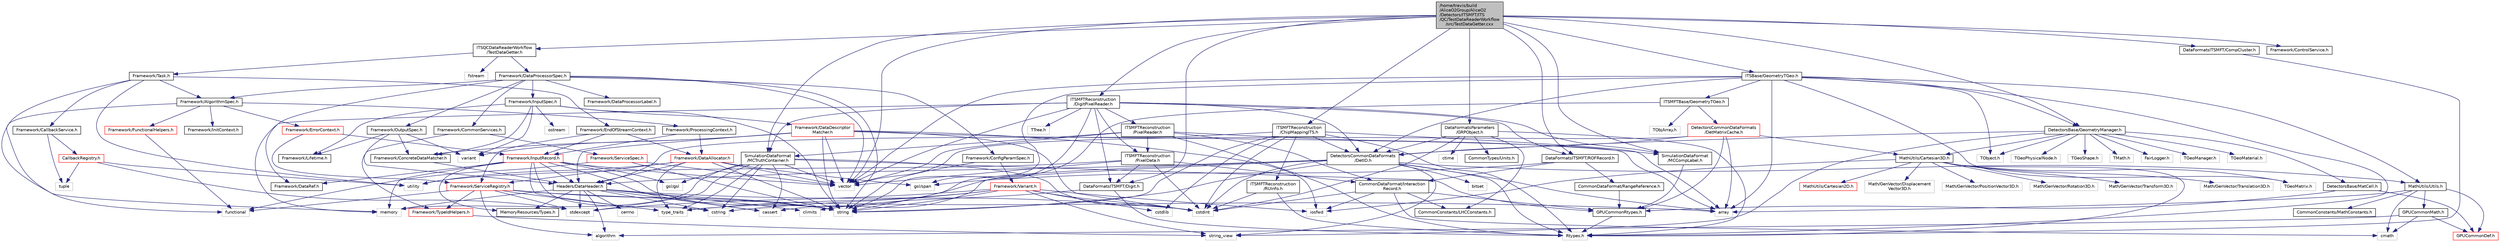 digraph "/home/travis/build/AliceO2Group/AliceO2/Detectors/ITSMFT/ITS/QC/TestDataReaderWorkflow/src/TestDataGetter.cxx"
{
 // INTERACTIVE_SVG=YES
  bgcolor="transparent";
  edge [fontname="Helvetica",fontsize="10",labelfontname="Helvetica",labelfontsize="10"];
  node [fontname="Helvetica",fontsize="10",shape=record];
  Node0 [label="/home/travis/build\l/AliceO2Group/AliceO2\l/Detectors/ITSMFT/ITS\l/QC/TestDataReaderWorkflow\l/src/TestDataGetter.cxx",height=0.2,width=0.4,color="black", fillcolor="grey75", style="filled", fontcolor="black"];
  Node0 -> Node1 [color="midnightblue",fontsize="10",style="solid",fontname="Helvetica"];
  Node1 [label="vector",height=0.2,width=0.4,color="grey75"];
  Node0 -> Node2 [color="midnightblue",fontsize="10",style="solid",fontname="Helvetica"];
  Node2 [label="Framework/ControlService.h",height=0.2,width=0.4,color="black",URL="$d2/d43/ControlService_8h.html"];
  Node0 -> Node3 [color="midnightblue",fontsize="10",style="solid",fontname="Helvetica"];
  Node3 [label="ITSQCDataReaderWorkflow\l/TestDataGetter.h",height=0.2,width=0.4,color="black",URL="$d6/d92/TestDataGetter_8h.html"];
  Node3 -> Node4 [color="midnightblue",fontsize="10",style="solid",fontname="Helvetica"];
  Node4 [label="fstream",height=0.2,width=0.4,color="grey75"];
  Node3 -> Node5 [color="midnightblue",fontsize="10",style="solid",fontname="Helvetica"];
  Node5 [label="Framework/DataProcessorSpec.h",height=0.2,width=0.4,color="black",URL="$d0/df4/DataProcessorSpec_8h.html"];
  Node5 -> Node6 [color="midnightblue",fontsize="10",style="solid",fontname="Helvetica"];
  Node6 [label="Framework/AlgorithmSpec.h",height=0.2,width=0.4,color="black",URL="$d0/d14/AlgorithmSpec_8h.html"];
  Node6 -> Node7 [color="midnightblue",fontsize="10",style="solid",fontname="Helvetica"];
  Node7 [label="Framework/ProcessingContext.h",height=0.2,width=0.4,color="black",URL="$de/d6a/ProcessingContext_8h.html"];
  Node7 -> Node8 [color="midnightblue",fontsize="10",style="solid",fontname="Helvetica"];
  Node8 [label="Framework/InputRecord.h",height=0.2,width=0.4,color="red",URL="$d6/d5c/InputRecord_8h.html"];
  Node8 -> Node9 [color="midnightblue",fontsize="10",style="solid",fontname="Helvetica"];
  Node9 [label="Framework/DataRef.h",height=0.2,width=0.4,color="black",URL="$d5/dfb/DataRef_8h.html"];
  Node8 -> Node22 [color="midnightblue",fontsize="10",style="solid",fontname="Helvetica"];
  Node22 [label="MemoryResources/Types.h",height=0.2,width=0.4,color="black",URL="$d7/df8/Types_8h.html"];
  Node8 -> Node47 [color="midnightblue",fontsize="10",style="solid",fontname="Helvetica"];
  Node47 [label="Headers/DataHeader.h",height=0.2,width=0.4,color="black",URL="$dc/dcd/DataHeader_8h.html"];
  Node47 -> Node48 [color="midnightblue",fontsize="10",style="solid",fontname="Helvetica"];
  Node48 [label="cstdint",height=0.2,width=0.4,color="grey75"];
  Node47 -> Node20 [color="midnightblue",fontsize="10",style="solid",fontname="Helvetica"];
  Node20 [label="memory",height=0.2,width=0.4,color="grey75"];
  Node47 -> Node49 [color="midnightblue",fontsize="10",style="solid",fontname="Helvetica"];
  Node49 [label="cassert",height=0.2,width=0.4,color="grey75"];
  Node47 -> Node50 [color="midnightblue",fontsize="10",style="solid",fontname="Helvetica"];
  Node50 [label="cstring",height=0.2,width=0.4,color="grey75"];
  Node47 -> Node51 [color="midnightblue",fontsize="10",style="solid",fontname="Helvetica"];
  Node51 [label="algorithm",height=0.2,width=0.4,color="grey75"];
  Node47 -> Node52 [color="midnightblue",fontsize="10",style="solid",fontname="Helvetica"];
  Node52 [label="stdexcept",height=0.2,width=0.4,color="grey75"];
  Node47 -> Node53 [color="midnightblue",fontsize="10",style="solid",fontname="Helvetica"];
  Node53 [label="string",height=0.2,width=0.4,color="grey75"];
  Node47 -> Node54 [color="midnightblue",fontsize="10",style="solid",fontname="Helvetica"];
  Node54 [label="climits",height=0.2,width=0.4,color="grey75"];
  Node47 -> Node22 [color="midnightblue",fontsize="10",style="solid",fontname="Helvetica"];
  Node47 -> Node55 [color="midnightblue",fontsize="10",style="solid",fontname="Helvetica"];
  Node55 [label="cerrno",height=0.2,width=0.4,color="grey75"];
  Node8 -> Node30 [color="midnightblue",fontsize="10",style="solid",fontname="Helvetica"];
  Node30 [label="gsl/gsl",height=0.2,width=0.4,color="grey75"];
  Node8 -> Node53 [color="midnightblue",fontsize="10",style="solid",fontname="Helvetica"];
  Node8 -> Node1 [color="midnightblue",fontsize="10",style="solid",fontname="Helvetica"];
  Node8 -> Node50 [color="midnightblue",fontsize="10",style="solid",fontname="Helvetica"];
  Node8 -> Node49 [color="midnightblue",fontsize="10",style="solid",fontname="Helvetica"];
  Node8 -> Node20 [color="midnightblue",fontsize="10",style="solid",fontname="Helvetica"];
  Node8 -> Node26 [color="midnightblue",fontsize="10",style="solid",fontname="Helvetica"];
  Node26 [label="type_traits",height=0.2,width=0.4,color="grey75"];
  Node7 -> Node91 [color="midnightblue",fontsize="10",style="solid",fontname="Helvetica"];
  Node91 [label="Framework/DataAllocator.h",height=0.2,width=0.4,color="red",URL="$d1/d28/DataAllocator_8h.html"];
  Node91 -> Node104 [color="midnightblue",fontsize="10",style="solid",fontname="Helvetica"];
  Node104 [label="Framework/ServiceRegistry.h",height=0.2,width=0.4,color="red",URL="$d8/d17/ServiceRegistry_8h.html"];
  Node104 -> Node106 [color="midnightblue",fontsize="10",style="solid",fontname="Helvetica"];
  Node106 [label="Framework/TypeIdHelpers.h",height=0.2,width=0.4,color="red",URL="$d2/d9a/TypeIdHelpers_8h.html"];
  Node106 -> Node107 [color="midnightblue",fontsize="10",style="solid",fontname="Helvetica"];
  Node107 [label="string_view",height=0.2,width=0.4,color="grey75"];
  Node104 -> Node51 [color="midnightblue",fontsize="10",style="solid",fontname="Helvetica"];
  Node104 -> Node33 [color="midnightblue",fontsize="10",style="solid",fontname="Helvetica"];
  Node33 [label="array",height=0.2,width=0.4,color="grey75"];
  Node104 -> Node85 [color="midnightblue",fontsize="10",style="solid",fontname="Helvetica"];
  Node85 [label="functional",height=0.2,width=0.4,color="grey75"];
  Node104 -> Node53 [color="midnightblue",fontsize="10",style="solid",fontname="Helvetica"];
  Node104 -> Node26 [color="midnightblue",fontsize="10",style="solid",fontname="Helvetica"];
  Node104 -> Node52 [color="midnightblue",fontsize="10",style="solid",fontname="Helvetica"];
  Node91 -> Node47 [color="midnightblue",fontsize="10",style="solid",fontname="Helvetica"];
  Node91 -> Node19 [color="midnightblue",fontsize="10",style="solid",fontname="Helvetica"];
  Node19 [label="gsl/span",height=0.2,width=0.4,color="grey75"];
  Node91 -> Node1 [color="midnightblue",fontsize="10",style="solid",fontname="Helvetica"];
  Node91 -> Node53 [color="midnightblue",fontsize="10",style="solid",fontname="Helvetica"];
  Node91 -> Node32 [color="midnightblue",fontsize="10",style="solid",fontname="Helvetica"];
  Node32 [label="utility",height=0.2,width=0.4,color="grey75"];
  Node91 -> Node26 [color="midnightblue",fontsize="10",style="solid",fontname="Helvetica"];
  Node6 -> Node110 [color="midnightblue",fontsize="10",style="solid",fontname="Helvetica"];
  Node110 [label="Framework/ErrorContext.h",height=0.2,width=0.4,color="red",URL="$d7/dad/ErrorContext_8h.html"];
  Node110 -> Node8 [color="midnightblue",fontsize="10",style="solid",fontname="Helvetica"];
  Node110 -> Node104 [color="midnightblue",fontsize="10",style="solid",fontname="Helvetica"];
  Node6 -> Node111 [color="midnightblue",fontsize="10",style="solid",fontname="Helvetica"];
  Node111 [label="Framework/InitContext.h",height=0.2,width=0.4,color="black",URL="$d4/d2b/InitContext_8h.html"];
  Node6 -> Node112 [color="midnightblue",fontsize="10",style="solid",fontname="Helvetica"];
  Node112 [label="Framework/FunctionalHelpers.h",height=0.2,width=0.4,color="red",URL="$de/d9b/FunctionalHelpers_8h.html"];
  Node112 -> Node85 [color="midnightblue",fontsize="10",style="solid",fontname="Helvetica"];
  Node6 -> Node85 [color="midnightblue",fontsize="10",style="solid",fontname="Helvetica"];
  Node5 -> Node114 [color="midnightblue",fontsize="10",style="solid",fontname="Helvetica"];
  Node114 [label="Framework/ConfigParamSpec.h",height=0.2,width=0.4,color="black",URL="$d0/d1c/ConfigParamSpec_8h.html"];
  Node114 -> Node115 [color="midnightblue",fontsize="10",style="solid",fontname="Helvetica"];
  Node115 [label="Framework/Variant.h",height=0.2,width=0.4,color="red",URL="$de/d56/Variant_8h.html"];
  Node115 -> Node26 [color="midnightblue",fontsize="10",style="solid",fontname="Helvetica"];
  Node115 -> Node50 [color="midnightblue",fontsize="10",style="solid",fontname="Helvetica"];
  Node115 -> Node48 [color="midnightblue",fontsize="10",style="solid",fontname="Helvetica"];
  Node115 -> Node116 [color="midnightblue",fontsize="10",style="solid",fontname="Helvetica"];
  Node116 [label="cstdlib",height=0.2,width=0.4,color="grey75"];
  Node115 -> Node52 [color="midnightblue",fontsize="10",style="solid",fontname="Helvetica"];
  Node115 -> Node75 [color="midnightblue",fontsize="10",style="solid",fontname="Helvetica"];
  Node75 [label="iosfwd",height=0.2,width=0.4,color="grey75"];
  Node115 -> Node107 [color="midnightblue",fontsize="10",style="solid",fontname="Helvetica"];
  Node115 -> Node53 [color="midnightblue",fontsize="10",style="solid",fontname="Helvetica"];
  Node114 -> Node53 [color="midnightblue",fontsize="10",style="solid",fontname="Helvetica"];
  Node5 -> Node118 [color="midnightblue",fontsize="10",style="solid",fontname="Helvetica"];
  Node118 [label="Framework/DataProcessorLabel.h",height=0.2,width=0.4,color="black",URL="$d1/df2/DataProcessorLabel_8h.html"];
  Node5 -> Node9 [color="midnightblue",fontsize="10",style="solid",fontname="Helvetica"];
  Node5 -> Node59 [color="midnightblue",fontsize="10",style="solid",fontname="Helvetica"];
  Node59 [label="Framework/InputSpec.h",height=0.2,width=0.4,color="black",URL="$d5/d3f/InputSpec_8h.html"];
  Node59 -> Node56 [color="midnightblue",fontsize="10",style="solid",fontname="Helvetica"];
  Node56 [label="Framework/Lifetime.h",height=0.2,width=0.4,color="black",URL="$dc/dca/Lifetime_8h.html"];
  Node59 -> Node57 [color="midnightblue",fontsize="10",style="solid",fontname="Helvetica"];
  Node57 [label="Framework/ConcreteDataMatcher.h",height=0.2,width=0.4,color="black",URL="$d0/d1b/ConcreteDataMatcher_8h.html"];
  Node57 -> Node47 [color="midnightblue",fontsize="10",style="solid",fontname="Helvetica"];
  Node59 -> Node60 [color="midnightblue",fontsize="10",style="solid",fontname="Helvetica"];
  Node60 [label="Framework/DataDescriptor\lMatcher.h",height=0.2,width=0.4,color="red",URL="$d3/da3/DataDescriptorMatcher_8h.html"];
  Node60 -> Node57 [color="midnightblue",fontsize="10",style="solid",fontname="Helvetica"];
  Node60 -> Node47 [color="midnightblue",fontsize="10",style="solid",fontname="Helvetica"];
  Node60 -> Node33 [color="midnightblue",fontsize="10",style="solid",fontname="Helvetica"];
  Node60 -> Node48 [color="midnightblue",fontsize="10",style="solid",fontname="Helvetica"];
  Node60 -> Node75 [color="midnightblue",fontsize="10",style="solid",fontname="Helvetica"];
  Node60 -> Node53 [color="midnightblue",fontsize="10",style="solid",fontname="Helvetica"];
  Node60 -> Node58 [color="midnightblue",fontsize="10",style="solid",fontname="Helvetica"];
  Node58 [label="variant",height=0.2,width=0.4,color="grey75"];
  Node60 -> Node1 [color="midnightblue",fontsize="10",style="solid",fontname="Helvetica"];
  Node59 -> Node53 [color="midnightblue",fontsize="10",style="solid",fontname="Helvetica"];
  Node59 -> Node77 [color="midnightblue",fontsize="10",style="solid",fontname="Helvetica"];
  Node77 [label="ostream",height=0.2,width=0.4,color="grey75"];
  Node59 -> Node58 [color="midnightblue",fontsize="10",style="solid",fontname="Helvetica"];
  Node5 -> Node46 [color="midnightblue",fontsize="10",style="solid",fontname="Helvetica"];
  Node46 [label="Framework/OutputSpec.h",height=0.2,width=0.4,color="black",URL="$db/d2d/OutputSpec_8h.html"];
  Node46 -> Node47 [color="midnightblue",fontsize="10",style="solid",fontname="Helvetica"];
  Node46 -> Node56 [color="midnightblue",fontsize="10",style="solid",fontname="Helvetica"];
  Node46 -> Node57 [color="midnightblue",fontsize="10",style="solid",fontname="Helvetica"];
  Node46 -> Node58 [color="midnightblue",fontsize="10",style="solid",fontname="Helvetica"];
  Node5 -> Node119 [color="midnightblue",fontsize="10",style="solid",fontname="Helvetica"];
  Node119 [label="Framework/CommonServices.h",height=0.2,width=0.4,color="black",URL="$d8/d02/CommonServices_8h.html"];
  Node119 -> Node120 [color="midnightblue",fontsize="10",style="solid",fontname="Helvetica"];
  Node120 [label="Framework/ServiceSpec.h",height=0.2,width=0.4,color="red",URL="$d4/d61/ServiceSpec_8h.html"];
  Node120 -> Node85 [color="midnightblue",fontsize="10",style="solid",fontname="Helvetica"];
  Node120 -> Node53 [color="midnightblue",fontsize="10",style="solid",fontname="Helvetica"];
  Node120 -> Node1 [color="midnightblue",fontsize="10",style="solid",fontname="Helvetica"];
  Node119 -> Node106 [color="midnightblue",fontsize="10",style="solid",fontname="Helvetica"];
  Node5 -> Node53 [color="midnightblue",fontsize="10",style="solid",fontname="Helvetica"];
  Node5 -> Node1 [color="midnightblue",fontsize="10",style="solid",fontname="Helvetica"];
  Node3 -> Node122 [color="midnightblue",fontsize="10",style="solid",fontname="Helvetica"];
  Node122 [label="Framework/Task.h",height=0.2,width=0.4,color="black",URL="$df/d4f/Task_8h.html"];
  Node122 -> Node6 [color="midnightblue",fontsize="10",style="solid",fontname="Helvetica"];
  Node122 -> Node123 [color="midnightblue",fontsize="10",style="solid",fontname="Helvetica"];
  Node123 [label="Framework/CallbackService.h",height=0.2,width=0.4,color="black",URL="$d9/d7f/CallbackService_8h.html"];
  Node123 -> Node124 [color="midnightblue",fontsize="10",style="solid",fontname="Helvetica"];
  Node124 [label="CallbackRegistry.h",height=0.2,width=0.4,color="red",URL="$d7/d3e/CallbackRegistry_8h.html",tooltip="A generic registry for callbacks. "];
  Node124 -> Node125 [color="midnightblue",fontsize="10",style="solid",fontname="Helvetica"];
  Node125 [label="tuple",height=0.2,width=0.4,color="grey75"];
  Node124 -> Node52 [color="midnightblue",fontsize="10",style="solid",fontname="Helvetica"];
  Node124 -> Node32 [color="midnightblue",fontsize="10",style="solid",fontname="Helvetica"];
  Node123 -> Node125 [color="midnightblue",fontsize="10",style="solid",fontname="Helvetica"];
  Node122 -> Node126 [color="midnightblue",fontsize="10",style="solid",fontname="Helvetica"];
  Node126 [label="Framework/EndOfStreamContext.h",height=0.2,width=0.4,color="black",URL="$d0/d77/EndOfStreamContext_8h.html"];
  Node126 -> Node8 [color="midnightblue",fontsize="10",style="solid",fontname="Helvetica"];
  Node126 -> Node104 [color="midnightblue",fontsize="10",style="solid",fontname="Helvetica"];
  Node126 -> Node91 [color="midnightblue",fontsize="10",style="solid",fontname="Helvetica"];
  Node122 -> Node32 [color="midnightblue",fontsize="10",style="solid",fontname="Helvetica"];
  Node122 -> Node20 [color="midnightblue",fontsize="10",style="solid",fontname="Helvetica"];
  Node0 -> Node127 [color="midnightblue",fontsize="10",style="solid",fontname="Helvetica"];
  Node127 [label="DataFormatsITSMFT/Digit.h",height=0.2,width=0.4,color="black",URL="$d3/d1e/DataFormats_2Detectors_2ITSMFT_2common_2include_2DataFormatsITSMFT_2Digit_8h.html"];
  Node127 -> Node128 [color="midnightblue",fontsize="10",style="solid",fontname="Helvetica"];
  Node128 [label="Rtypes.h",height=0.2,width=0.4,color="grey75"];
  Node127 -> Node54 [color="midnightblue",fontsize="10",style="solid",fontname="Helvetica"];
  Node0 -> Node129 [color="midnightblue",fontsize="10",style="solid",fontname="Helvetica"];
  Node129 [label="ITSMFTReconstruction\l/ChipMappingITS.h",height=0.2,width=0.4,color="black",URL="$d3/d57/ChipMappingITS_8h.html"];
  Node129 -> Node128 [color="midnightblue",fontsize="10",style="solid",fontname="Helvetica"];
  Node129 -> Node33 [color="midnightblue",fontsize="10",style="solid",fontname="Helvetica"];
  Node129 -> Node116 [color="midnightblue",fontsize="10",style="solid",fontname="Helvetica"];
  Node129 -> Node48 [color="midnightblue",fontsize="10",style="solid",fontname="Helvetica"];
  Node129 -> Node53 [color="midnightblue",fontsize="10",style="solid",fontname="Helvetica"];
  Node129 -> Node47 [color="midnightblue",fontsize="10",style="solid",fontname="Helvetica"];
  Node129 -> Node130 [color="midnightblue",fontsize="10",style="solid",fontname="Helvetica"];
  Node130 [label="ITSMFTReconstruction\l/RUInfo.h",height=0.2,width=0.4,color="black",URL="$dc/dd8/RUInfo_8h.html"];
  Node130 -> Node128 [color="midnightblue",fontsize="10",style="solid",fontname="Helvetica"];
  Node130 -> Node48 [color="midnightblue",fontsize="10",style="solid",fontname="Helvetica"];
  Node129 -> Node131 [color="midnightblue",fontsize="10",style="solid",fontname="Helvetica"];
  Node131 [label="DetectorsCommonDataFormats\l/DetID.h",height=0.2,width=0.4,color="black",URL="$d6/d31/DetID_8h.html"];
  Node131 -> Node128 [color="midnightblue",fontsize="10",style="solid",fontname="Helvetica"];
  Node131 -> Node33 [color="midnightblue",fontsize="10",style="solid",fontname="Helvetica"];
  Node131 -> Node132 [color="midnightblue",fontsize="10",style="solid",fontname="Helvetica"];
  Node132 [label="bitset",height=0.2,width=0.4,color="grey75"];
  Node131 -> Node49 [color="midnightblue",fontsize="10",style="solid",fontname="Helvetica"];
  Node131 -> Node48 [color="midnightblue",fontsize="10",style="solid",fontname="Helvetica"];
  Node131 -> Node107 [color="midnightblue",fontsize="10",style="solid",fontname="Helvetica"];
  Node131 -> Node53 [color="midnightblue",fontsize="10",style="solid",fontname="Helvetica"];
  Node131 -> Node26 [color="midnightblue",fontsize="10",style="solid",fontname="Helvetica"];
  Node131 -> Node133 [color="midnightblue",fontsize="10",style="solid",fontname="Helvetica"];
  Node133 [label="MathUtils/Utils.h",height=0.2,width=0.4,color="black",URL="$d9/d52/Common_2MathUtils_2include_2MathUtils_2Utils_8h.html"];
  Node133 -> Node33 [color="midnightblue",fontsize="10",style="solid",fontname="Helvetica"];
  Node133 -> Node134 [color="midnightblue",fontsize="10",style="solid",fontname="Helvetica"];
  Node134 [label="cmath",height=0.2,width=0.4,color="grey75"];
  Node133 -> Node135 [color="midnightblue",fontsize="10",style="solid",fontname="Helvetica"];
  Node135 [label="GPUCommonDef.h",height=0.2,width=0.4,color="red",URL="$df/d21/GPUCommonDef_8h.html"];
  Node133 -> Node138 [color="midnightblue",fontsize="10",style="solid",fontname="Helvetica"];
  Node138 [label="GPUCommonMath.h",height=0.2,width=0.4,color="black",URL="$d6/da2/GPUCommonMath_8h.html"];
  Node138 -> Node135 [color="midnightblue",fontsize="10",style="solid",fontname="Helvetica"];
  Node138 -> Node134 [color="midnightblue",fontsize="10",style="solid",fontname="Helvetica"];
  Node138 -> Node51 [color="midnightblue",fontsize="10",style="solid",fontname="Helvetica"];
  Node133 -> Node139 [color="midnightblue",fontsize="10",style="solid",fontname="Helvetica"];
  Node139 [label="CommonConstants/MathConstants.h",height=0.2,width=0.4,color="black",URL="$d6/d84/MathConstants_8h.html",tooltip="useful math constants "];
  Node131 -> Node47 [color="midnightblue",fontsize="10",style="solid",fontname="Helvetica"];
  Node0 -> Node140 [color="midnightblue",fontsize="10",style="solid",fontname="Helvetica"];
  Node140 [label="DataFormatsITSMFT/CompCluster.h",height=0.2,width=0.4,color="black",URL="$df/de4/CompCluster_8h.html",tooltip="Definition of the ITSMFT compact cluster. "];
  Node140 -> Node128 [color="midnightblue",fontsize="10",style="solid",fontname="Helvetica"];
  Node0 -> Node141 [color="midnightblue",fontsize="10",style="solid",fontname="Helvetica"];
  Node141 [label="SimulationDataFormat\l/MCCompLabel.h",height=0.2,width=0.4,color="black",URL="$d7/dcd/MCCompLabel_8h.html"];
  Node141 -> Node142 [color="midnightblue",fontsize="10",style="solid",fontname="Helvetica"];
  Node142 [label="GPUCommonRtypes.h",height=0.2,width=0.4,color="black",URL="$d2/d45/GPUCommonRtypes_8h.html"];
  Node142 -> Node128 [color="midnightblue",fontsize="10",style="solid",fontname="Helvetica"];
  Node0 -> Node143 [color="midnightblue",fontsize="10",style="solid",fontname="Helvetica"];
  Node143 [label="SimulationDataFormat\l/MCTruthContainer.h",height=0.2,width=0.4,color="black",URL="$db/d14/MCTruthContainer_8h.html",tooltip="Definition of a container to keep Monte Carlo truth external to simulation objects. "];
  Node143 -> Node142 [color="midnightblue",fontsize="10",style="solid",fontname="Helvetica"];
  Node143 -> Node48 [color="midnightblue",fontsize="10",style="solid",fontname="Helvetica"];
  Node143 -> Node49 [color="midnightblue",fontsize="10",style="solid",fontname="Helvetica"];
  Node143 -> Node52 [color="midnightblue",fontsize="10",style="solid",fontname="Helvetica"];
  Node143 -> Node30 [color="midnightblue",fontsize="10",style="solid",fontname="Helvetica"];
  Node143 -> Node26 [color="midnightblue",fontsize="10",style="solid",fontname="Helvetica"];
  Node143 -> Node50 [color="midnightblue",fontsize="10",style="solid",fontname="Helvetica"];
  Node143 -> Node20 [color="midnightblue",fontsize="10",style="solid",fontname="Helvetica"];
  Node143 -> Node1 [color="midnightblue",fontsize="10",style="solid",fontname="Helvetica"];
  Node0 -> Node144 [color="midnightblue",fontsize="10",style="solid",fontname="Helvetica"];
  Node144 [label="DataFormatsITSMFT/ROFRecord.h",height=0.2,width=0.4,color="black",URL="$d0/dc6/ITSMFT_2common_2include_2DataFormatsITSMFT_2ROFRecord_8h.html"];
  Node144 -> Node145 [color="midnightblue",fontsize="10",style="solid",fontname="Helvetica"];
  Node145 [label="CommonDataFormat/RangeReference.h",height=0.2,width=0.4,color="black",URL="$de/d64/RangeReference_8h.html",tooltip="Class to refer to the 1st entry and N elements of some group in the continuous container. "];
  Node145 -> Node142 [color="midnightblue",fontsize="10",style="solid",fontname="Helvetica"];
  Node144 -> Node146 [color="midnightblue",fontsize="10",style="solid",fontname="Helvetica"];
  Node146 [label="CommonDataFormat/Interaction\lRecord.h",height=0.2,width=0.4,color="black",URL="$d9/d80/InteractionRecord_8h.html"];
  Node146 -> Node142 [color="midnightblue",fontsize="10",style="solid",fontname="Helvetica"];
  Node146 -> Node75 [color="midnightblue",fontsize="10",style="solid",fontname="Helvetica"];
  Node146 -> Node134 [color="midnightblue",fontsize="10",style="solid",fontname="Helvetica"];
  Node146 -> Node48 [color="midnightblue",fontsize="10",style="solid",fontname="Helvetica"];
  Node146 -> Node147 [color="midnightblue",fontsize="10",style="solid",fontname="Helvetica"];
  Node147 [label="CommonConstants/LHCConstants.h",height=0.2,width=0.4,color="black",URL="$d4/dc6/LHCConstants_8h.html",tooltip="Header to collect LHC related constants. "];
  Node144 -> Node19 [color="midnightblue",fontsize="10",style="solid",fontname="Helvetica"];
  Node0 -> Node148 [color="midnightblue",fontsize="10",style="solid",fontname="Helvetica"];
  Node148 [label="DataFormatsParameters\l/GRPObject.h",height=0.2,width=0.4,color="black",URL="$de/d28/GRPObject_8h.html",tooltip="Header of the General Run Parameters object. "];
  Node148 -> Node128 [color="midnightblue",fontsize="10",style="solid",fontname="Helvetica"];
  Node148 -> Node48 [color="midnightblue",fontsize="10",style="solid",fontname="Helvetica"];
  Node148 -> Node149 [color="midnightblue",fontsize="10",style="solid",fontname="Helvetica"];
  Node149 [label="ctime",height=0.2,width=0.4,color="grey75"];
  Node148 -> Node147 [color="midnightblue",fontsize="10",style="solid",fontname="Helvetica"];
  Node148 -> Node150 [color="midnightblue",fontsize="10",style="solid",fontname="Helvetica"];
  Node150 [label="CommonTypes/Units.h",height=0.2,width=0.4,color="black",URL="$da/d58/Units_8h.html",tooltip="Header to collect definitions for different units. "];
  Node148 -> Node131 [color="midnightblue",fontsize="10",style="solid",fontname="Helvetica"];
  Node0 -> Node151 [color="midnightblue",fontsize="10",style="solid",fontname="Helvetica"];
  Node151 [label="ITSMFTReconstruction\l/DigitPixelReader.h",height=0.2,width=0.4,color="black",URL="$d4/d75/DigitPixelReader_8h.html",tooltip="Definition of the Alpide pixel reader for MC digits processing. "];
  Node151 -> Node152 [color="midnightblue",fontsize="10",style="solid",fontname="Helvetica"];
  Node152 [label="ITSMFTReconstruction\l/PixelReader.h",height=0.2,width=0.4,color="black",URL="$df/d2e/PixelReader_8h.html",tooltip="Abstract class for Alpide data reader class. "];
  Node152 -> Node128 [color="midnightblue",fontsize="10",style="solid",fontname="Helvetica"];
  Node152 -> Node153 [color="midnightblue",fontsize="10",style="solid",fontname="Helvetica"];
  Node153 [label="ITSMFTReconstruction\l/PixelData.h",height=0.2,width=0.4,color="black",URL="$da/d8d/PixelData_8h.html",tooltip="Transient data classes for single pixel and set of pixels from current chip. "];
  Node153 -> Node127 [color="midnightblue",fontsize="10",style="solid",fontname="Helvetica"];
  Node153 -> Node146 [color="midnightblue",fontsize="10",style="solid",fontname="Helvetica"];
  Node153 -> Node1 [color="midnightblue",fontsize="10",style="solid",fontname="Helvetica"];
  Node153 -> Node32 [color="midnightblue",fontsize="10",style="solid",fontname="Helvetica"];
  Node153 -> Node48 [color="midnightblue",fontsize="10",style="solid",fontname="Helvetica"];
  Node152 -> Node141 [color="midnightblue",fontsize="10",style="solid",fontname="Helvetica"];
  Node152 -> Node143 [color="midnightblue",fontsize="10",style="solid",fontname="Helvetica"];
  Node152 -> Node146 [color="midnightblue",fontsize="10",style="solid",fontname="Helvetica"];
  Node152 -> Node1 [color="midnightblue",fontsize="10",style="solid",fontname="Helvetica"];
  Node151 -> Node153 [color="midnightblue",fontsize="10",style="solid",fontname="Helvetica"];
  Node151 -> Node144 [color="midnightblue",fontsize="10",style="solid",fontname="Helvetica"];
  Node151 -> Node127 [color="midnightblue",fontsize="10",style="solid",fontname="Helvetica"];
  Node151 -> Node131 [color="midnightblue",fontsize="10",style="solid",fontname="Helvetica"];
  Node151 -> Node143 [color="midnightblue",fontsize="10",style="solid",fontname="Helvetica"];
  Node151 -> Node141 [color="midnightblue",fontsize="10",style="solid",fontname="Helvetica"];
  Node151 -> Node154 [color="midnightblue",fontsize="10",style="solid",fontname="Helvetica"];
  Node154 [label="TTree.h",height=0.2,width=0.4,color="grey75"];
  Node151 -> Node1 [color="midnightblue",fontsize="10",style="solid",fontname="Helvetica"];
  Node151 -> Node20 [color="midnightblue",fontsize="10",style="solid",fontname="Helvetica"];
  Node151 -> Node19 [color="midnightblue",fontsize="10",style="solid",fontname="Helvetica"];
  Node0 -> Node155 [color="midnightblue",fontsize="10",style="solid",fontname="Helvetica"];
  Node155 [label="DetectorsBase/GeometryManager.h",height=0.2,width=0.4,color="black",URL="$db/dcc/Detectors_2Base_2include_2DetectorsBase_2GeometryManager_8h.html"];
  Node155 -> Node156 [color="midnightblue",fontsize="10",style="solid",fontname="Helvetica"];
  Node156 [label="TGeoManager.h",height=0.2,width=0.4,color="grey75"];
  Node155 -> Node157 [color="midnightblue",fontsize="10",style="solid",fontname="Helvetica"];
  Node157 [label="TGeoMaterial.h",height=0.2,width=0.4,color="grey75"];
  Node155 -> Node158 [color="midnightblue",fontsize="10",style="solid",fontname="Helvetica"];
  Node158 [label="TGeoPhysicalNode.h",height=0.2,width=0.4,color="grey75"];
  Node155 -> Node159 [color="midnightblue",fontsize="10",style="solid",fontname="Helvetica"];
  Node159 [label="TGeoShape.h",height=0.2,width=0.4,color="grey75"];
  Node155 -> Node160 [color="midnightblue",fontsize="10",style="solid",fontname="Helvetica"];
  Node160 [label="TMath.h",height=0.2,width=0.4,color="grey75"];
  Node155 -> Node161 [color="midnightblue",fontsize="10",style="solid",fontname="Helvetica"];
  Node161 [label="TObject.h",height=0.2,width=0.4,color="grey75"];
  Node155 -> Node107 [color="midnightblue",fontsize="10",style="solid",fontname="Helvetica"];
  Node155 -> Node131 [color="midnightblue",fontsize="10",style="solid",fontname="Helvetica"];
  Node155 -> Node162 [color="midnightblue",fontsize="10",style="solid",fontname="Helvetica"];
  Node162 [label="FairLogger.h",height=0.2,width=0.4,color="grey75"];
  Node155 -> Node163 [color="midnightblue",fontsize="10",style="solid",fontname="Helvetica"];
  Node163 [label="MathUtils/Cartesian3D.h",height=0.2,width=0.4,color="black",URL="$dd/d76/Cartesian3D_8h.html"];
  Node163 -> Node164 [color="midnightblue",fontsize="10",style="solid",fontname="Helvetica"];
  Node164 [label="Math/GenVector/Displacement\lVector3D.h",height=0.2,width=0.4,color="grey75"];
  Node163 -> Node165 [color="midnightblue",fontsize="10",style="solid",fontname="Helvetica"];
  Node165 [label="Math/GenVector/PositionVector3D.h",height=0.2,width=0.4,color="grey75"];
  Node163 -> Node166 [color="midnightblue",fontsize="10",style="solid",fontname="Helvetica"];
  Node166 [label="Math/GenVector/Rotation3D.h",height=0.2,width=0.4,color="grey75"];
  Node163 -> Node167 [color="midnightblue",fontsize="10",style="solid",fontname="Helvetica"];
  Node167 [label="Math/GenVector/Transform3D.h",height=0.2,width=0.4,color="grey75"];
  Node163 -> Node168 [color="midnightblue",fontsize="10",style="solid",fontname="Helvetica"];
  Node168 [label="Math/GenVector/Translation3D.h",height=0.2,width=0.4,color="grey75"];
  Node163 -> Node128 [color="midnightblue",fontsize="10",style="solid",fontname="Helvetica"];
  Node163 -> Node169 [color="midnightblue",fontsize="10",style="solid",fontname="Helvetica"];
  Node169 [label="TGeoMatrix.h",height=0.2,width=0.4,color="grey75"];
  Node163 -> Node75 [color="midnightblue",fontsize="10",style="solid",fontname="Helvetica"];
  Node163 -> Node170 [color="midnightblue",fontsize="10",style="solid",fontname="Helvetica"];
  Node170 [label="MathUtils/Cartesian2D.h",height=0.2,width=0.4,color="red",URL="$d2/dd0/Cartesian2D_8h.html"];
  Node155 -> Node173 [color="midnightblue",fontsize="10",style="solid",fontname="Helvetica"];
  Node173 [label="DetectorsBase/MatCell.h",height=0.2,width=0.4,color="black",URL="$db/dba/MatCell_8h.html",tooltip="Declarations for material properties of the cell (voxel) "];
  Node173 -> Node135 [color="midnightblue",fontsize="10",style="solid",fontname="Helvetica"];
  Node173 -> Node142 [color="midnightblue",fontsize="10",style="solid",fontname="Helvetica"];
  Node0 -> Node174 [color="midnightblue",fontsize="10",style="solid",fontname="Helvetica"];
  Node174 [label="ITSBase/GeometryTGeo.h",height=0.2,width=0.4,color="black",URL="$d9/dfb/ITSMFT_2ITS_2base_2include_2ITSBase_2GeometryTGeo_8h.html"];
  Node174 -> Node169 [color="midnightblue",fontsize="10",style="solid",fontname="Helvetica"];
  Node174 -> Node161 [color="midnightblue",fontsize="10",style="solid",fontname="Helvetica"];
  Node174 -> Node33 [color="midnightblue",fontsize="10",style="solid",fontname="Helvetica"];
  Node174 -> Node53 [color="midnightblue",fontsize="10",style="solid",fontname="Helvetica"];
  Node174 -> Node1 [color="midnightblue",fontsize="10",style="solid",fontname="Helvetica"];
  Node174 -> Node155 [color="midnightblue",fontsize="10",style="solid",fontname="Helvetica"];
  Node174 -> Node131 [color="midnightblue",fontsize="10",style="solid",fontname="Helvetica"];
  Node174 -> Node175 [color="midnightblue",fontsize="10",style="solid",fontname="Helvetica"];
  Node175 [label="ITSMFTBase/GeometryTGeo.h",height=0.2,width=0.4,color="black",URL="$d4/d5c/ITSMFT_2common_2base_2include_2ITSMFTBase_2GeometryTGeo_8h.html"];
  Node175 -> Node16 [color="midnightblue",fontsize="10",style="solid",fontname="Helvetica"];
  Node16 [label="TObjArray.h",height=0.2,width=0.4,color="grey75"];
  Node175 -> Node53 [color="midnightblue",fontsize="10",style="solid",fontname="Helvetica"];
  Node175 -> Node176 [color="midnightblue",fontsize="10",style="solid",fontname="Helvetica"];
  Node176 [label="DetectorsCommonDataFormats\l/DetMatrixCache.h",height=0.2,width=0.4,color="red",URL="$d4/d20/DetMatrixCache_8h.html"];
  Node176 -> Node142 [color="midnightblue",fontsize="10",style="solid",fontname="Helvetica"];
  Node176 -> Node33 [color="midnightblue",fontsize="10",style="solid",fontname="Helvetica"];
  Node176 -> Node1 [color="midnightblue",fontsize="10",style="solid",fontname="Helvetica"];
  Node176 -> Node131 [color="midnightblue",fontsize="10",style="solid",fontname="Helvetica"];
  Node176 -> Node163 [color="midnightblue",fontsize="10",style="solid",fontname="Helvetica"];
  Node174 -> Node133 [color="midnightblue",fontsize="10",style="solid",fontname="Helvetica"];
  Node174 -> Node128 [color="midnightblue",fontsize="10",style="solid",fontname="Helvetica"];
}
